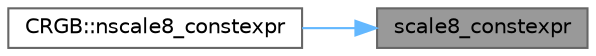digraph "scale8_constexpr"
{
 // LATEX_PDF_SIZE
  bgcolor="transparent";
  edge [fontname=Helvetica,fontsize=10,labelfontname=Helvetica,labelfontsize=10];
  node [fontname=Helvetica,fontsize=10,shape=box,height=0.2,width=0.4];
  rankdir="RL";
  Node1 [id="Node000001",label="scale8_constexpr",height=0.2,width=0.4,color="gray40", fillcolor="grey60", style="filled", fontcolor="black",tooltip=" "];
  Node1 -> Node2 [id="edge1_Node000001_Node000002",dir="back",color="steelblue1",style="solid",tooltip=" "];
  Node2 [id="Node000002",label="CRGB::nscale8_constexpr",height=0.2,width=0.4,color="grey40", fillcolor="white", style="filled",URL="$d7/d82/struct_c_r_g_b_affe221c4c140e08cdc359d9651958bb2.html#affe221c4c140e08cdc359d9651958bb2",tooltip=" "];
}
